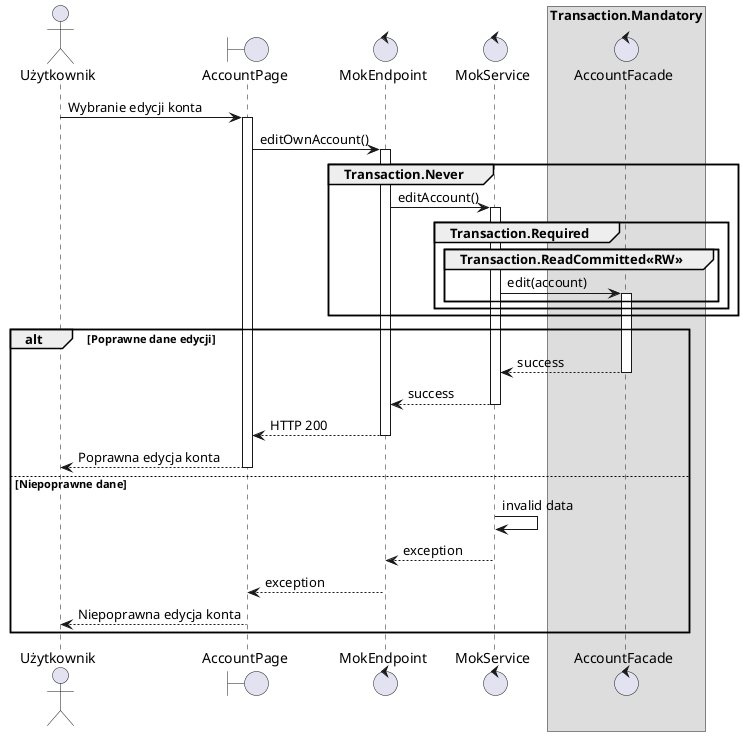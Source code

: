 @startuml MOK 9 edytuj własne konto

actor Użytkownik as admin
boundary AccountPage as gui
control MokEndpoint as controller
control MokService as service
control AccountFacade as facade

skinparam backgroundcolor transparent
box Transaction.Mandatory
participant facade
end box


admin -> gui ++ : Wybranie edycji konta
gui -> controller ++ : editOwnAccount()
group Transaction.Never
    controller -> service ++ : editAccount()
    group Transaction.Required
        group Transaction.ReadCommitted<<RW>>
            service -> facade ++ : edit(account)
        end
    end
end
alt Poprawne dane edycji
    return success
    return success
    return HTTP 200 
    return  Poprawna edycja konta
else Niepoprawne dane
    service -> service : invalid data
    service --> controller : exception
    controller --> gui : exception
    gui --> admin : Niepoprawna edycja konta
end